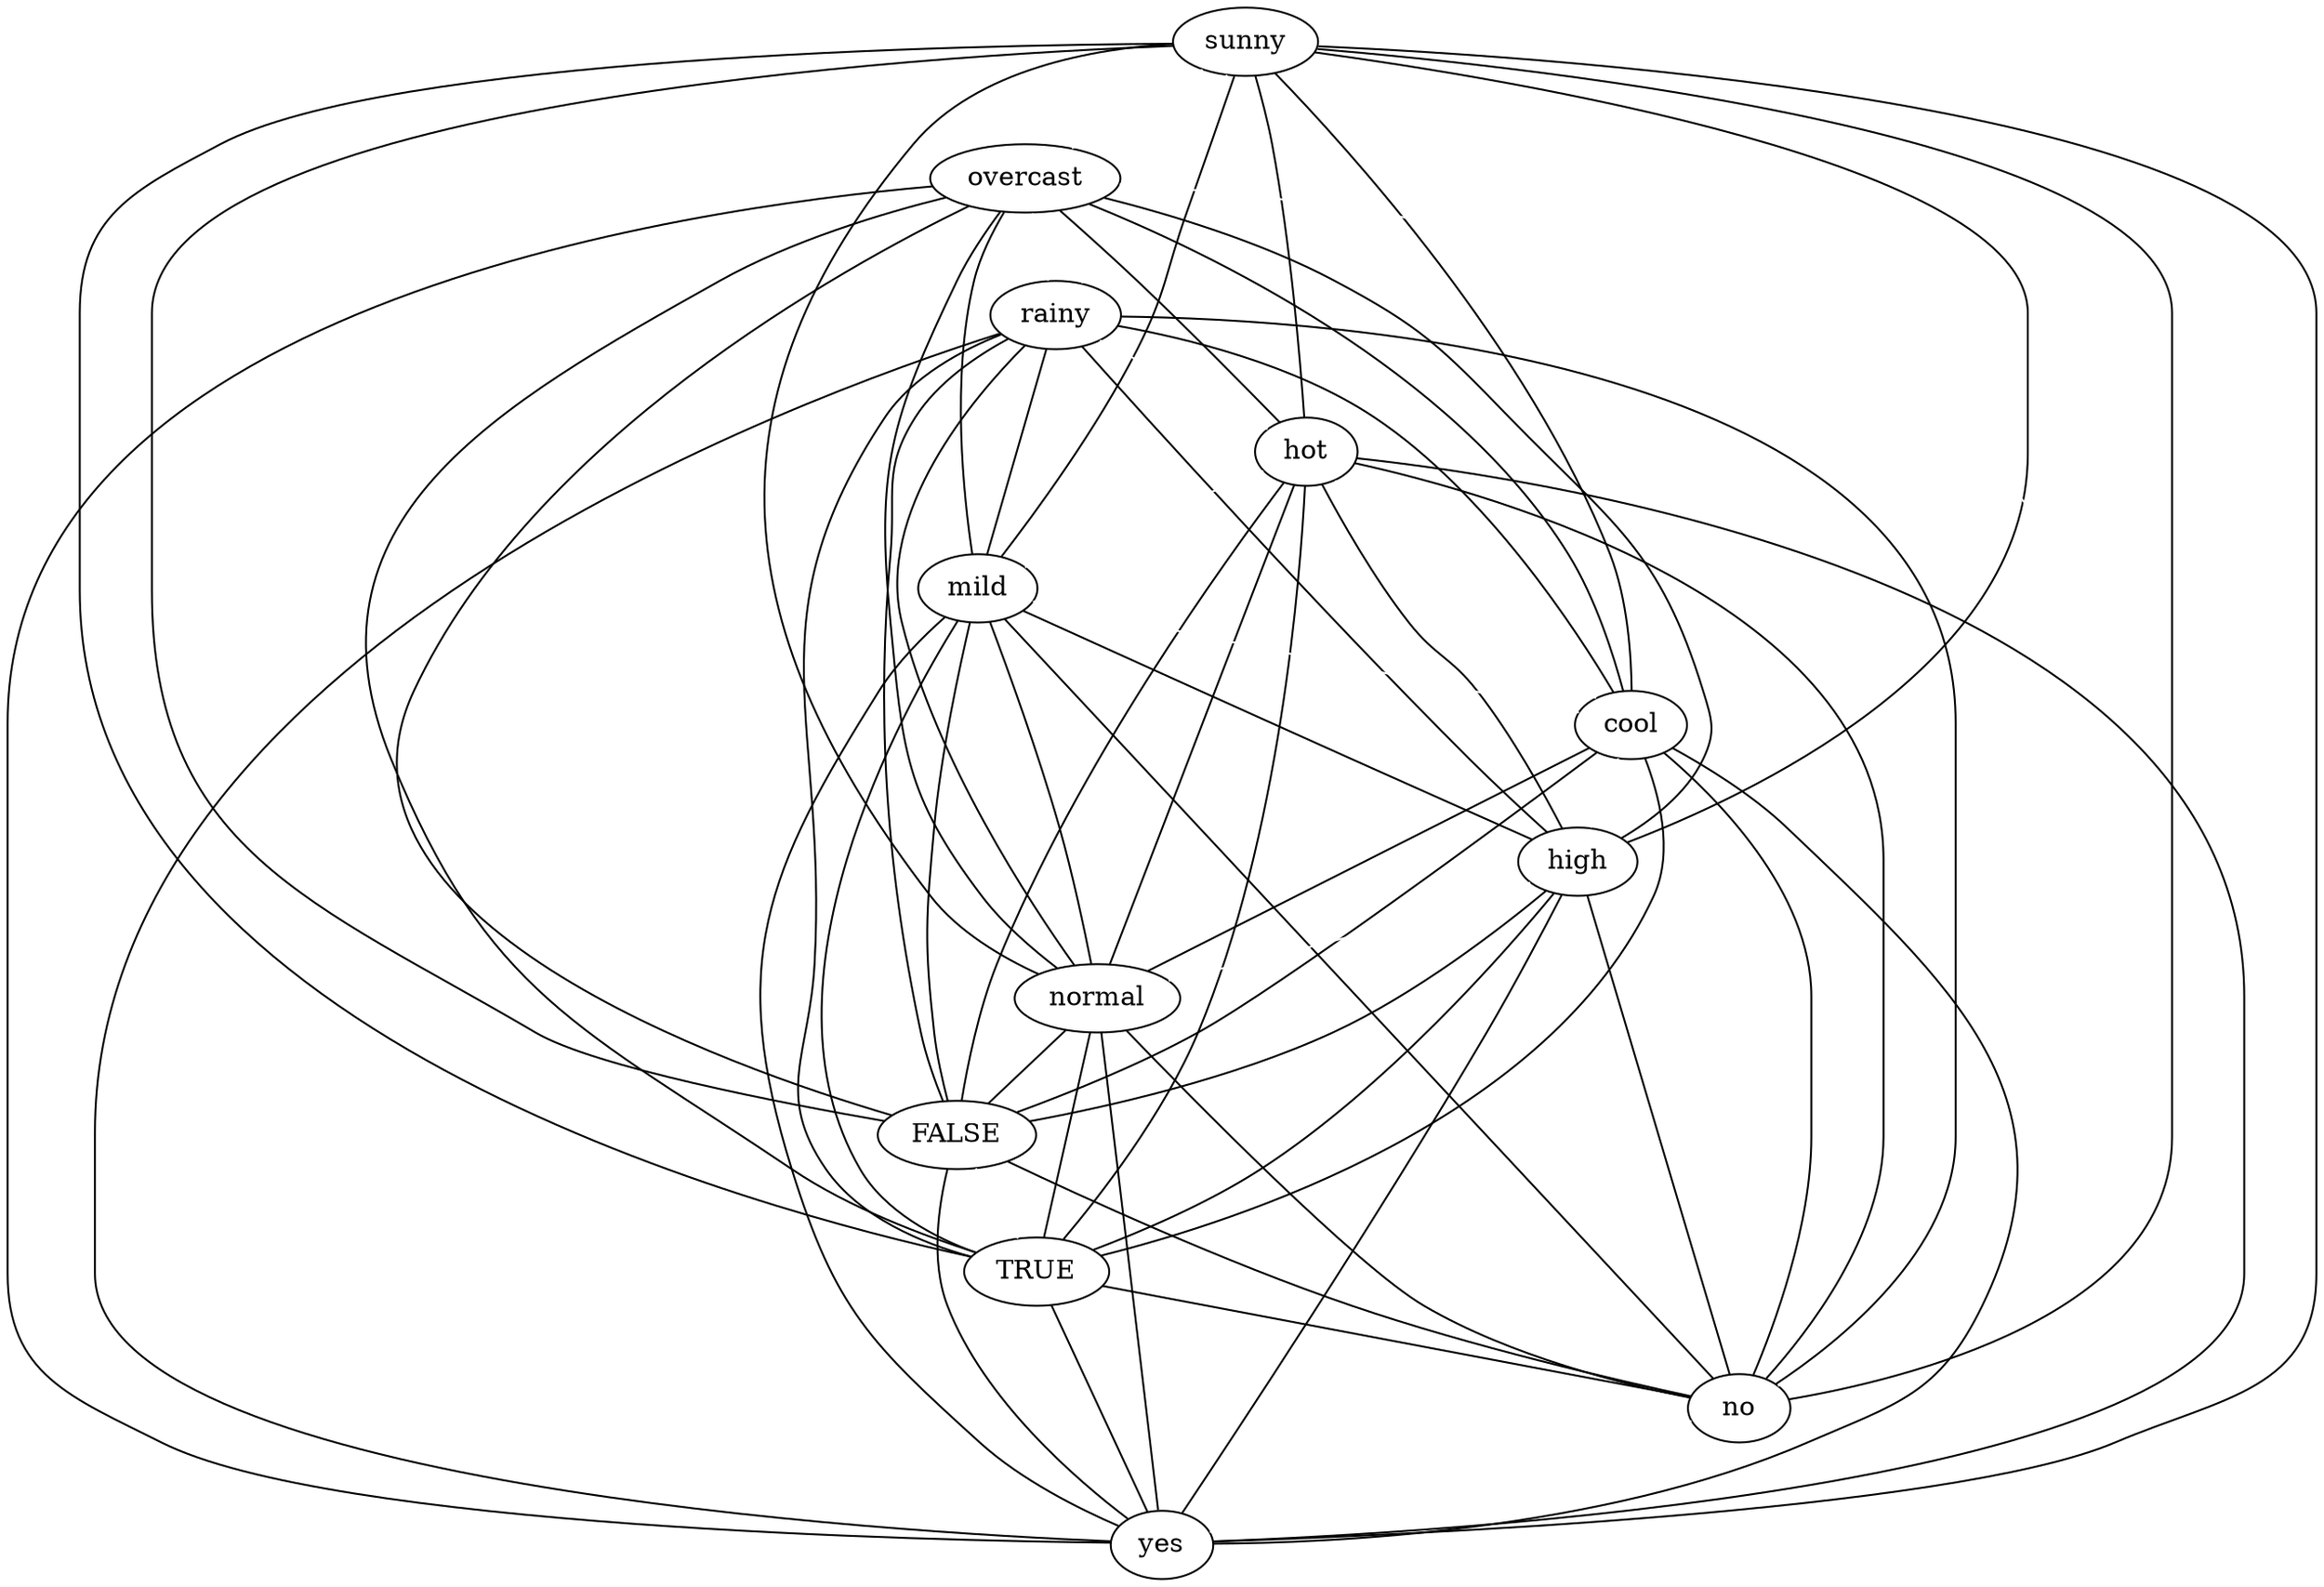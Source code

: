 strict graph "" {
sunny;
overcast;
rainy;
hot;
mild;
cool;
high;
normal;
FALSE;
TRUE;
no;
yes;
sunny -- overcast  [color=white];
sunny -- rainy  [color=white];
sunny -- hot  [color=black];
sunny -- mild  [color=black];
sunny -- cool  [color=black];
sunny -- high  [color=black];
sunny -- normal  [color=black];
sunny -- FALSE  [color=black];
sunny -- TRUE  [color=black];
sunny -- no  [color=black];
sunny -- yes  [color=black];
overcast -- rainy  [color=white];
overcast -- hot  [color=black];
overcast -- mild  [color=black];
overcast -- cool  [color=black];
overcast -- high  [color=black];
overcast -- normal  [color=black];
overcast -- FALSE  [color=black];
overcast -- TRUE  [color=black];
overcast -- no  [color=white];
overcast -- yes  [color=black];
rainy -- hot  [color=white];
rainy -- mild  [color=black];
rainy -- cool  [color=black];
rainy -- high  [color=black];
rainy -- normal  [color=black];
rainy -- FALSE  [color=black];
rainy -- TRUE  [color=black];
rainy -- no  [color=black];
rainy -- yes  [color=black];
hot -- mild  [color=white];
hot -- cool  [color=white];
hot -- high  [color=black];
hot -- normal  [color=black];
hot -- FALSE  [color=black];
hot -- TRUE  [color=black];
hot -- no  [color=black];
hot -- yes  [color=black];
mild -- cool  [color=white];
mild -- high  [color=black];
mild -- normal  [color=black];
mild -- FALSE  [color=black];
mild -- TRUE  [color=black];
mild -- no  [color=black];
mild -- yes  [color=black];
cool -- high  [color=white];
cool -- normal  [color=black];
cool -- FALSE  [color=black];
cool -- TRUE  [color=black];
cool -- no  [color=black];
cool -- yes  [color=black];
high -- normal  [color=white];
high -- FALSE  [color=black];
high -- TRUE  [color=black];
high -- no  [color=black];
high -- yes  [color=black];
normal -- FALSE  [color=black];
normal -- TRUE  [color=black];
normal -- no  [color=black];
normal -- yes  [color=black];
FALSE -- TRUE  [color=white];
FALSE -- no  [color=black];
FALSE -- yes  [color=black];
TRUE -- no  [color=black];
TRUE -- yes  [color=black];
no -- yes  [color=white];
}
